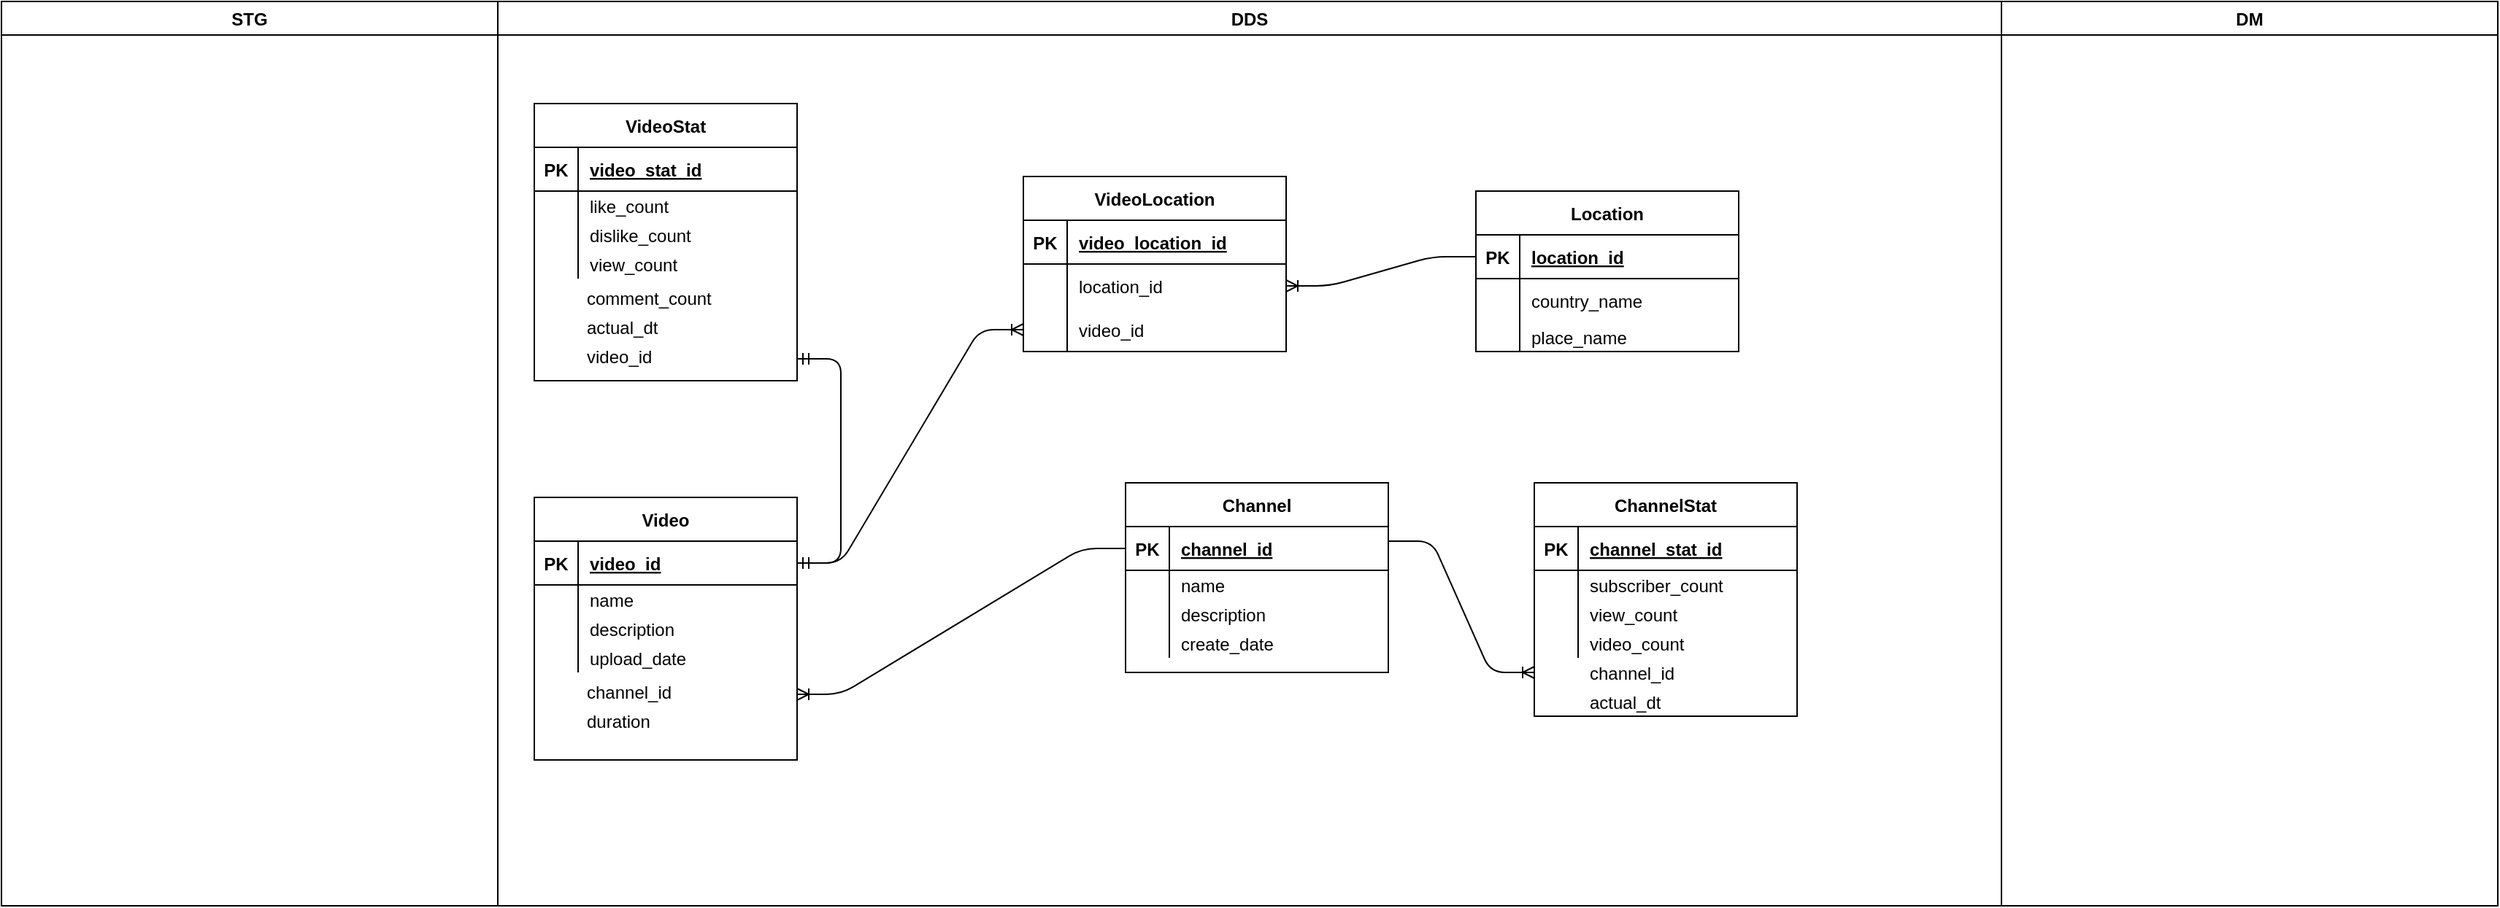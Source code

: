 <mxfile version="14.1.4" type="github">
  <diagram name="Page-1" id="a7904f86-f2b4-8e86-fa97-74104820619b">
    <mxGraphModel dx="2126" dy="467" grid="1" gridSize="10" guides="1" tooltips="1" connect="1" arrows="1" fold="1" page="1" pageScale="1" pageWidth="1100" pageHeight="850" background="#ffffff" math="0" shadow="0">
      <root>
        <mxCell id="0" />
        <mxCell id="1" parent="0" />
        <mxCell id="lgpfoyetEowDiIot1npX-79" value="Channel" style="shape=table;startSize=30;container=1;collapsible=1;childLayout=tableLayout;fixedRows=1;rowLines=0;fontStyle=1;align=center;resizeLast=1;" vertex="1" parent="1">
          <mxGeometry x="500" y="410" width="180" height="130" as="geometry" />
        </mxCell>
        <mxCell id="lgpfoyetEowDiIot1npX-80" value="" style="shape=partialRectangle;collapsible=0;dropTarget=0;pointerEvents=0;fillColor=none;top=0;left=0;bottom=1;right=0;points=[[0,0.5],[1,0.5]];portConstraint=eastwest;" vertex="1" parent="lgpfoyetEowDiIot1npX-79">
          <mxGeometry y="30" width="180" height="30" as="geometry" />
        </mxCell>
        <mxCell id="lgpfoyetEowDiIot1npX-81" value="PK" style="shape=partialRectangle;connectable=0;fillColor=none;top=0;left=0;bottom=0;right=0;fontStyle=1;overflow=hidden;" vertex="1" parent="lgpfoyetEowDiIot1npX-80">
          <mxGeometry width="30" height="30" as="geometry" />
        </mxCell>
        <mxCell id="lgpfoyetEowDiIot1npX-82" value="channel_id" style="shape=partialRectangle;connectable=0;fillColor=none;top=0;left=0;bottom=0;right=0;align=left;spacingLeft=6;fontStyle=5;overflow=hidden;" vertex="1" parent="lgpfoyetEowDiIot1npX-80">
          <mxGeometry x="30" width="150" height="30" as="geometry" />
        </mxCell>
        <mxCell id="lgpfoyetEowDiIot1npX-83" value="" style="shape=partialRectangle;collapsible=0;dropTarget=0;pointerEvents=0;fillColor=none;top=0;left=0;bottom=0;right=0;points=[[0,0.5],[1,0.5]];portConstraint=eastwest;" vertex="1" parent="lgpfoyetEowDiIot1npX-79">
          <mxGeometry y="60" width="180" height="20" as="geometry" />
        </mxCell>
        <mxCell id="lgpfoyetEowDiIot1npX-84" value="" style="shape=partialRectangle;connectable=0;fillColor=none;top=0;left=0;bottom=0;right=0;editable=1;overflow=hidden;" vertex="1" parent="lgpfoyetEowDiIot1npX-83">
          <mxGeometry width="30" height="20" as="geometry" />
        </mxCell>
        <mxCell id="lgpfoyetEowDiIot1npX-85" value="name" style="shape=partialRectangle;connectable=0;fillColor=none;top=0;left=0;bottom=0;right=0;align=left;spacingLeft=6;overflow=hidden;" vertex="1" parent="lgpfoyetEowDiIot1npX-83">
          <mxGeometry x="30" width="150" height="20" as="geometry" />
        </mxCell>
        <mxCell id="lgpfoyetEowDiIot1npX-86" value="" style="shape=partialRectangle;collapsible=0;dropTarget=0;pointerEvents=0;fillColor=none;top=0;left=0;bottom=0;right=0;points=[[0,0.5],[1,0.5]];portConstraint=eastwest;" vertex="1" parent="lgpfoyetEowDiIot1npX-79">
          <mxGeometry y="80" width="180" height="20" as="geometry" />
        </mxCell>
        <mxCell id="lgpfoyetEowDiIot1npX-87" value="" style="shape=partialRectangle;connectable=0;fillColor=none;top=0;left=0;bottom=0;right=0;editable=1;overflow=hidden;" vertex="1" parent="lgpfoyetEowDiIot1npX-86">
          <mxGeometry width="30" height="20" as="geometry" />
        </mxCell>
        <mxCell id="lgpfoyetEowDiIot1npX-88" value="description" style="shape=partialRectangle;connectable=0;fillColor=none;top=0;left=0;bottom=0;right=0;align=left;spacingLeft=6;overflow=hidden;" vertex="1" parent="lgpfoyetEowDiIot1npX-86">
          <mxGeometry x="30" width="150" height="20" as="geometry" />
        </mxCell>
        <mxCell id="lgpfoyetEowDiIot1npX-89" value="" style="shape=partialRectangle;collapsible=0;dropTarget=0;pointerEvents=0;fillColor=none;top=0;left=0;bottom=0;right=0;points=[[0,0.5],[1,0.5]];portConstraint=eastwest;" vertex="1" parent="lgpfoyetEowDiIot1npX-79">
          <mxGeometry y="100" width="180" height="20" as="geometry" />
        </mxCell>
        <mxCell id="lgpfoyetEowDiIot1npX-90" value="" style="shape=partialRectangle;connectable=0;fillColor=none;top=0;left=0;bottom=0;right=0;editable=1;overflow=hidden;" vertex="1" parent="lgpfoyetEowDiIot1npX-89">
          <mxGeometry width="30" height="20" as="geometry" />
        </mxCell>
        <mxCell id="lgpfoyetEowDiIot1npX-91" value="create_date" style="shape=partialRectangle;connectable=0;fillColor=none;top=0;left=0;bottom=0;right=0;align=left;spacingLeft=6;overflow=hidden;" vertex="1" parent="lgpfoyetEowDiIot1npX-89">
          <mxGeometry x="30" width="150" height="20" as="geometry" />
        </mxCell>
        <mxCell id="lgpfoyetEowDiIot1npX-92" value="ChannelStat" style="shape=table;startSize=30;container=1;collapsible=1;childLayout=tableLayout;fixedRows=1;rowLines=0;fontStyle=1;align=center;resizeLast=1;" vertex="1" parent="1">
          <mxGeometry x="780" y="410" width="180" height="160" as="geometry" />
        </mxCell>
        <mxCell id="lgpfoyetEowDiIot1npX-93" value="" style="shape=partialRectangle;collapsible=0;dropTarget=0;pointerEvents=0;fillColor=none;top=0;left=0;bottom=1;right=0;points=[[0,0.5],[1,0.5]];portConstraint=eastwest;" vertex="1" parent="lgpfoyetEowDiIot1npX-92">
          <mxGeometry y="30" width="180" height="30" as="geometry" />
        </mxCell>
        <mxCell id="lgpfoyetEowDiIot1npX-94" value="PK" style="shape=partialRectangle;connectable=0;fillColor=none;top=0;left=0;bottom=0;right=0;fontStyle=1;overflow=hidden;" vertex="1" parent="lgpfoyetEowDiIot1npX-93">
          <mxGeometry width="30" height="30" as="geometry" />
        </mxCell>
        <mxCell id="lgpfoyetEowDiIot1npX-95" value="channel_stat_id" style="shape=partialRectangle;connectable=0;fillColor=none;top=0;left=0;bottom=0;right=0;align=left;spacingLeft=6;fontStyle=5;overflow=hidden;" vertex="1" parent="lgpfoyetEowDiIot1npX-93">
          <mxGeometry x="30" width="150" height="30" as="geometry" />
        </mxCell>
        <mxCell id="lgpfoyetEowDiIot1npX-96" value="" style="shape=partialRectangle;collapsible=0;dropTarget=0;pointerEvents=0;fillColor=none;top=0;left=0;bottom=0;right=0;points=[[0,0.5],[1,0.5]];portConstraint=eastwest;" vertex="1" parent="lgpfoyetEowDiIot1npX-92">
          <mxGeometry y="60" width="180" height="20" as="geometry" />
        </mxCell>
        <mxCell id="lgpfoyetEowDiIot1npX-97" value="" style="shape=partialRectangle;connectable=0;fillColor=none;top=0;left=0;bottom=0;right=0;editable=1;overflow=hidden;" vertex="1" parent="lgpfoyetEowDiIot1npX-96">
          <mxGeometry width="30" height="20" as="geometry" />
        </mxCell>
        <mxCell id="lgpfoyetEowDiIot1npX-98" value="subscriber_count" style="shape=partialRectangle;connectable=0;fillColor=none;top=0;left=0;bottom=0;right=0;align=left;spacingLeft=6;overflow=hidden;" vertex="1" parent="lgpfoyetEowDiIot1npX-96">
          <mxGeometry x="30" width="150" height="20" as="geometry" />
        </mxCell>
        <mxCell id="lgpfoyetEowDiIot1npX-99" value="" style="shape=partialRectangle;collapsible=0;dropTarget=0;pointerEvents=0;fillColor=none;top=0;left=0;bottom=0;right=0;points=[[0,0.5],[1,0.5]];portConstraint=eastwest;" vertex="1" parent="lgpfoyetEowDiIot1npX-92">
          <mxGeometry y="80" width="180" height="20" as="geometry" />
        </mxCell>
        <mxCell id="lgpfoyetEowDiIot1npX-100" value="" style="shape=partialRectangle;connectable=0;fillColor=none;top=0;left=0;bottom=0;right=0;editable=1;overflow=hidden;" vertex="1" parent="lgpfoyetEowDiIot1npX-99">
          <mxGeometry width="30" height="20" as="geometry" />
        </mxCell>
        <mxCell id="lgpfoyetEowDiIot1npX-101" value="view_count" style="shape=partialRectangle;connectable=0;fillColor=none;top=0;left=0;bottom=0;right=0;align=left;spacingLeft=6;overflow=hidden;" vertex="1" parent="lgpfoyetEowDiIot1npX-99">
          <mxGeometry x="30" width="150" height="20" as="geometry" />
        </mxCell>
        <mxCell id="lgpfoyetEowDiIot1npX-102" value="" style="shape=partialRectangle;collapsible=0;dropTarget=0;pointerEvents=0;fillColor=none;top=0;left=0;bottom=0;right=0;points=[[0,0.5],[1,0.5]];portConstraint=eastwest;" vertex="1" parent="lgpfoyetEowDiIot1npX-92">
          <mxGeometry y="100" width="180" height="20" as="geometry" />
        </mxCell>
        <mxCell id="lgpfoyetEowDiIot1npX-103" value="" style="shape=partialRectangle;connectable=0;fillColor=none;top=0;left=0;bottom=0;right=0;editable=1;overflow=hidden;" vertex="1" parent="lgpfoyetEowDiIot1npX-102">
          <mxGeometry width="30" height="20" as="geometry" />
        </mxCell>
        <mxCell id="lgpfoyetEowDiIot1npX-104" value="video_count" style="shape=partialRectangle;connectable=0;fillColor=none;top=0;left=0;bottom=0;right=0;align=left;spacingLeft=6;overflow=hidden;" vertex="1" parent="lgpfoyetEowDiIot1npX-102">
          <mxGeometry x="30" width="150" height="20" as="geometry" />
        </mxCell>
        <mxCell id="lgpfoyetEowDiIot1npX-105" value="Location" style="shape=table;startSize=30;container=1;collapsible=1;childLayout=tableLayout;fixedRows=1;rowLines=0;fontStyle=1;align=center;resizeLast=1;" vertex="1" parent="1">
          <mxGeometry x="740" y="210" width="180" height="110" as="geometry" />
        </mxCell>
        <mxCell id="lgpfoyetEowDiIot1npX-106" value="" style="shape=partialRectangle;collapsible=0;dropTarget=0;pointerEvents=0;fillColor=none;top=0;left=0;bottom=1;right=0;points=[[0,0.5],[1,0.5]];portConstraint=eastwest;" vertex="1" parent="lgpfoyetEowDiIot1npX-105">
          <mxGeometry y="30" width="180" height="30" as="geometry" />
        </mxCell>
        <mxCell id="lgpfoyetEowDiIot1npX-107" value="PK" style="shape=partialRectangle;connectable=0;fillColor=none;top=0;left=0;bottom=0;right=0;fontStyle=1;overflow=hidden;" vertex="1" parent="lgpfoyetEowDiIot1npX-106">
          <mxGeometry width="30" height="30" as="geometry" />
        </mxCell>
        <mxCell id="lgpfoyetEowDiIot1npX-108" value="location_id" style="shape=partialRectangle;connectable=0;fillColor=none;top=0;left=0;bottom=0;right=0;align=left;spacingLeft=6;fontStyle=5;overflow=hidden;" vertex="1" parent="lgpfoyetEowDiIot1npX-106">
          <mxGeometry x="30" width="150" height="30" as="geometry" />
        </mxCell>
        <mxCell id="lgpfoyetEowDiIot1npX-109" value="" style="shape=partialRectangle;collapsible=0;dropTarget=0;pointerEvents=0;fillColor=none;top=0;left=0;bottom=0;right=0;points=[[0,0.5],[1,0.5]];portConstraint=eastwest;" vertex="1" parent="lgpfoyetEowDiIot1npX-105">
          <mxGeometry y="60" width="180" height="30" as="geometry" />
        </mxCell>
        <mxCell id="lgpfoyetEowDiIot1npX-110" value="" style="shape=partialRectangle;connectable=0;fillColor=none;top=0;left=0;bottom=0;right=0;editable=1;overflow=hidden;" vertex="1" parent="lgpfoyetEowDiIot1npX-109">
          <mxGeometry width="30" height="30" as="geometry" />
        </mxCell>
        <mxCell id="lgpfoyetEowDiIot1npX-111" value="country_name" style="shape=partialRectangle;connectable=0;fillColor=none;top=0;left=0;bottom=0;right=0;align=left;spacingLeft=6;overflow=hidden;" vertex="1" parent="lgpfoyetEowDiIot1npX-109">
          <mxGeometry x="30" width="150" height="30" as="geometry" />
        </mxCell>
        <mxCell id="lgpfoyetEowDiIot1npX-112" value="" style="shape=partialRectangle;collapsible=0;dropTarget=0;pointerEvents=0;fillColor=none;top=0;left=0;bottom=0;right=0;points=[[0,0.5],[1,0.5]];portConstraint=eastwest;" vertex="1" parent="lgpfoyetEowDiIot1npX-105">
          <mxGeometry y="90" width="180" height="20" as="geometry" />
        </mxCell>
        <mxCell id="lgpfoyetEowDiIot1npX-113" value="" style="shape=partialRectangle;connectable=0;fillColor=none;top=0;left=0;bottom=0;right=0;editable=1;overflow=hidden;" vertex="1" parent="lgpfoyetEowDiIot1npX-112">
          <mxGeometry width="30" height="20" as="geometry" />
        </mxCell>
        <mxCell id="lgpfoyetEowDiIot1npX-114" value="place_name" style="shape=partialRectangle;connectable=0;fillColor=none;top=0;left=0;bottom=0;right=0;align=left;spacingLeft=6;overflow=hidden;" vertex="1" parent="lgpfoyetEowDiIot1npX-112">
          <mxGeometry x="30" width="150" height="20" as="geometry" />
        </mxCell>
        <mxCell id="lgpfoyetEowDiIot1npX-116" value="" style="edgeStyle=entityRelationEdgeStyle;fontSize=12;html=1;endArrow=ERoneToMany;" edge="1" parent="1">
          <mxGeometry width="100" height="100" relative="1" as="geometry">
            <mxPoint x="680" y="450" as="sourcePoint" />
            <mxPoint x="780" y="540" as="targetPoint" />
          </mxGeometry>
        </mxCell>
        <mxCell id="lgpfoyetEowDiIot1npX-117" value="channel_id" style="shape=partialRectangle;connectable=0;fillColor=none;top=0;left=0;bottom=0;right=0;align=left;spacingLeft=6;overflow=hidden;" vertex="1" parent="1">
          <mxGeometry x="810" y="530" width="150" height="20" as="geometry" />
        </mxCell>
        <mxCell id="lgpfoyetEowDiIot1npX-118" value="" style="edgeStyle=entityRelationEdgeStyle;fontSize=12;html=1;endArrow=ERoneToMany;exitX=0;exitY=0.5;exitDx=0;exitDy=0;entryX=1;entryY=0.5;entryDx=0;entryDy=0;" edge="1" parent="1" source="lgpfoyetEowDiIot1npX-80" target="lgpfoyetEowDiIot1npX-115">
          <mxGeometry width="100" height="100" relative="1" as="geometry">
            <mxPoint x="410" y="500" as="sourcePoint" />
            <mxPoint x="510" y="590" as="targetPoint" />
          </mxGeometry>
        </mxCell>
        <mxCell id="lgpfoyetEowDiIot1npX-119" value="VideoLocation" style="shape=table;startSize=30;container=1;collapsible=1;childLayout=tableLayout;fixedRows=1;rowLines=0;fontStyle=1;align=center;resizeLast=1;" vertex="1" parent="1">
          <mxGeometry x="430" y="200" width="180" height="120" as="geometry" />
        </mxCell>
        <mxCell id="lgpfoyetEowDiIot1npX-120" value="" style="shape=partialRectangle;collapsible=0;dropTarget=0;pointerEvents=0;fillColor=none;top=0;left=0;bottom=1;right=0;points=[[0,0.5],[1,0.5]];portConstraint=eastwest;" vertex="1" parent="lgpfoyetEowDiIot1npX-119">
          <mxGeometry y="30" width="180" height="30" as="geometry" />
        </mxCell>
        <mxCell id="lgpfoyetEowDiIot1npX-121" value="PK" style="shape=partialRectangle;connectable=0;fillColor=none;top=0;left=0;bottom=0;right=0;fontStyle=1;overflow=hidden;" vertex="1" parent="lgpfoyetEowDiIot1npX-120">
          <mxGeometry width="30" height="30" as="geometry" />
        </mxCell>
        <mxCell id="lgpfoyetEowDiIot1npX-122" value="video_location_id" style="shape=partialRectangle;connectable=0;fillColor=none;top=0;left=0;bottom=0;right=0;align=left;spacingLeft=6;fontStyle=5;overflow=hidden;" vertex="1" parent="lgpfoyetEowDiIot1npX-120">
          <mxGeometry x="30" width="150" height="30" as="geometry" />
        </mxCell>
        <mxCell id="lgpfoyetEowDiIot1npX-123" value="" style="shape=partialRectangle;collapsible=0;dropTarget=0;pointerEvents=0;fillColor=none;top=0;left=0;bottom=0;right=0;points=[[0,0.5],[1,0.5]];portConstraint=eastwest;" vertex="1" parent="lgpfoyetEowDiIot1npX-119">
          <mxGeometry y="60" width="180" height="30" as="geometry" />
        </mxCell>
        <mxCell id="lgpfoyetEowDiIot1npX-124" value="" style="shape=partialRectangle;connectable=0;fillColor=none;top=0;left=0;bottom=0;right=0;editable=1;overflow=hidden;" vertex="1" parent="lgpfoyetEowDiIot1npX-123">
          <mxGeometry width="30" height="30" as="geometry" />
        </mxCell>
        <mxCell id="lgpfoyetEowDiIot1npX-125" value="location_id" style="shape=partialRectangle;connectable=0;fillColor=none;top=0;left=0;bottom=0;right=0;align=left;spacingLeft=6;overflow=hidden;" vertex="1" parent="lgpfoyetEowDiIot1npX-123">
          <mxGeometry x="30" width="150" height="30" as="geometry" />
        </mxCell>
        <mxCell id="lgpfoyetEowDiIot1npX-126" value="" style="shape=partialRectangle;collapsible=0;dropTarget=0;pointerEvents=0;fillColor=none;top=0;left=0;bottom=0;right=0;points=[[0,0.5],[1,0.5]];portConstraint=eastwest;" vertex="1" parent="lgpfoyetEowDiIot1npX-119">
          <mxGeometry y="90" width="180" height="30" as="geometry" />
        </mxCell>
        <mxCell id="lgpfoyetEowDiIot1npX-127" value="" style="shape=partialRectangle;connectable=0;fillColor=none;top=0;left=0;bottom=0;right=0;editable=1;overflow=hidden;" vertex="1" parent="lgpfoyetEowDiIot1npX-126">
          <mxGeometry width="30" height="30" as="geometry" />
        </mxCell>
        <mxCell id="lgpfoyetEowDiIot1npX-128" value="video_id" style="shape=partialRectangle;connectable=0;fillColor=none;top=0;left=0;bottom=0;right=0;align=left;spacingLeft=6;overflow=hidden;" vertex="1" parent="lgpfoyetEowDiIot1npX-126">
          <mxGeometry x="30" width="150" height="30" as="geometry" />
        </mxCell>
        <mxCell id="lgpfoyetEowDiIot1npX-129" value="" style="edgeStyle=entityRelationEdgeStyle;fontSize=12;html=1;endArrow=ERoneToMany;exitX=0;exitY=0.5;exitDx=0;exitDy=0;entryX=1;entryY=0.5;entryDx=0;entryDy=0;" edge="1" parent="1" source="lgpfoyetEowDiIot1npX-106" target="lgpfoyetEowDiIot1npX-123">
          <mxGeometry width="100" height="100" relative="1" as="geometry">
            <mxPoint x="520" y="-5" as="sourcePoint" />
            <mxPoint x="370" y="85" as="targetPoint" />
          </mxGeometry>
        </mxCell>
        <mxCell id="lgpfoyetEowDiIot1npX-130" value="" style="edgeStyle=entityRelationEdgeStyle;fontSize=12;html=1;endArrow=ERoneToMany;exitX=1;exitY=0.5;exitDx=0;exitDy=0;entryX=0;entryY=0.5;entryDx=0;entryDy=0;" edge="1" parent="1" source="lgpfoyetEowDiIot1npX-67" target="lgpfoyetEowDiIot1npX-126">
          <mxGeometry width="100" height="100" relative="1" as="geometry">
            <mxPoint x="510" y="465" as="sourcePoint" />
            <mxPoint x="360" y="555" as="targetPoint" />
          </mxGeometry>
        </mxCell>
        <mxCell id="lgpfoyetEowDiIot1npX-131" value="DDS" style="swimlane;" vertex="1" parent="1">
          <mxGeometry x="70" y="80" width="1030" height="620" as="geometry" />
        </mxCell>
        <mxCell id="lgpfoyetEowDiIot1npX-134" value="VideoStat" style="shape=table;startSize=30;container=1;collapsible=1;childLayout=tableLayout;fixedRows=1;rowLines=0;fontStyle=1;align=center;resizeLast=1;" vertex="1" parent="lgpfoyetEowDiIot1npX-131">
          <mxGeometry x="25" y="70" width="180" height="190" as="geometry" />
        </mxCell>
        <mxCell id="lgpfoyetEowDiIot1npX-135" value="" style="shape=partialRectangle;collapsible=0;dropTarget=0;pointerEvents=0;fillColor=none;top=0;left=0;bottom=1;right=0;points=[[0,0.5],[1,0.5]];portConstraint=eastwest;" vertex="1" parent="lgpfoyetEowDiIot1npX-134">
          <mxGeometry y="30" width="180" height="30" as="geometry" />
        </mxCell>
        <mxCell id="lgpfoyetEowDiIot1npX-136" value="PK" style="shape=partialRectangle;connectable=0;fillColor=none;top=0;left=0;bottom=0;right=0;fontStyle=1;overflow=hidden;" vertex="1" parent="lgpfoyetEowDiIot1npX-135">
          <mxGeometry width="30" height="30" as="geometry" />
        </mxCell>
        <mxCell id="lgpfoyetEowDiIot1npX-137" value="video_stat_id" style="shape=partialRectangle;connectable=0;fillColor=none;top=0;left=0;bottom=0;right=0;align=left;spacingLeft=6;fontStyle=5;overflow=hidden;" vertex="1" parent="lgpfoyetEowDiIot1npX-135">
          <mxGeometry x="30" width="150" height="30" as="geometry" />
        </mxCell>
        <mxCell id="lgpfoyetEowDiIot1npX-138" value="" style="shape=partialRectangle;collapsible=0;dropTarget=0;pointerEvents=0;fillColor=none;top=0;left=0;bottom=0;right=0;points=[[0,0.5],[1,0.5]];portConstraint=eastwest;" vertex="1" parent="lgpfoyetEowDiIot1npX-134">
          <mxGeometry y="60" width="180" height="20" as="geometry" />
        </mxCell>
        <mxCell id="lgpfoyetEowDiIot1npX-139" value="" style="shape=partialRectangle;connectable=0;fillColor=none;top=0;left=0;bottom=0;right=0;editable=1;overflow=hidden;" vertex="1" parent="lgpfoyetEowDiIot1npX-138">
          <mxGeometry width="30" height="20" as="geometry" />
        </mxCell>
        <mxCell id="lgpfoyetEowDiIot1npX-140" value="like_count" style="shape=partialRectangle;connectable=0;fillColor=none;top=0;left=0;bottom=0;right=0;align=left;spacingLeft=6;overflow=hidden;" vertex="1" parent="lgpfoyetEowDiIot1npX-138">
          <mxGeometry x="30" width="150" height="20" as="geometry" />
        </mxCell>
        <mxCell id="lgpfoyetEowDiIot1npX-144" value="" style="shape=partialRectangle;collapsible=0;dropTarget=0;pointerEvents=0;fillColor=none;top=0;left=0;bottom=0;right=0;points=[[0,0.5],[1,0.5]];portConstraint=eastwest;" vertex="1" parent="lgpfoyetEowDiIot1npX-134">
          <mxGeometry y="80" width="180" height="20" as="geometry" />
        </mxCell>
        <mxCell id="lgpfoyetEowDiIot1npX-145" value="" style="shape=partialRectangle;connectable=0;fillColor=none;top=0;left=0;bottom=0;right=0;editable=1;overflow=hidden;" vertex="1" parent="lgpfoyetEowDiIot1npX-144">
          <mxGeometry width="30" height="20" as="geometry" />
        </mxCell>
        <mxCell id="lgpfoyetEowDiIot1npX-146" value="dislike_count" style="shape=partialRectangle;connectable=0;fillColor=none;top=0;left=0;bottom=0;right=0;align=left;spacingLeft=6;overflow=hidden;" vertex="1" parent="lgpfoyetEowDiIot1npX-144">
          <mxGeometry x="30" width="150" height="20" as="geometry" />
        </mxCell>
        <mxCell id="lgpfoyetEowDiIot1npX-141" value="" style="shape=partialRectangle;collapsible=0;dropTarget=0;pointerEvents=0;fillColor=none;top=0;left=0;bottom=0;right=0;points=[[0,0.5],[1,0.5]];portConstraint=eastwest;" vertex="1" parent="lgpfoyetEowDiIot1npX-134">
          <mxGeometry y="100" width="180" height="20" as="geometry" />
        </mxCell>
        <mxCell id="lgpfoyetEowDiIot1npX-142" value="" style="shape=partialRectangle;connectable=0;fillColor=none;top=0;left=0;bottom=0;right=0;editable=1;overflow=hidden;" vertex="1" parent="lgpfoyetEowDiIot1npX-141">
          <mxGeometry width="30" height="20" as="geometry" />
        </mxCell>
        <mxCell id="lgpfoyetEowDiIot1npX-143" value="view_count" style="shape=partialRectangle;connectable=0;fillColor=none;top=0;left=0;bottom=0;right=0;align=left;spacingLeft=6;overflow=hidden;" vertex="1" parent="lgpfoyetEowDiIot1npX-141">
          <mxGeometry x="30" width="150" height="20" as="geometry" />
        </mxCell>
        <mxCell id="lgpfoyetEowDiIot1npX-159" value="comment_count" style="text;strokeColor=none;fillColor=none;spacingLeft=4;spacingRight=4;overflow=hidden;rotatable=0;points=[[0,0.5],[1,0.5]];portConstraint=eastwest;fontSize=12;" vertex="1" parent="lgpfoyetEowDiIot1npX-131">
          <mxGeometry x="55" y="190" width="150" height="20" as="geometry" />
        </mxCell>
        <mxCell id="lgpfoyetEowDiIot1npX-160" value="actual_dt" style="text;strokeColor=none;fillColor=none;spacingLeft=4;spacingRight=4;overflow=hidden;rotatable=0;points=[[0,0.5],[1,0.5]];portConstraint=eastwest;fontSize=12;" vertex="1" parent="lgpfoyetEowDiIot1npX-131">
          <mxGeometry x="55" y="210" width="150" height="25" as="geometry" />
        </mxCell>
        <mxCell id="lgpfoyetEowDiIot1npX-161" value="video_id" style="text;strokeColor=none;fillColor=none;spacingLeft=4;spacingRight=4;overflow=hidden;rotatable=0;points=[[0,0.5],[1,0.5]];portConstraint=eastwest;fontSize=12;" vertex="1" parent="lgpfoyetEowDiIot1npX-131">
          <mxGeometry x="55" y="230" width="150" height="30" as="geometry" />
        </mxCell>
        <object label="Video" kijo="" id="lgpfoyetEowDiIot1npX-66">
          <mxCell style="shape=table;startSize=30;container=1;collapsible=1;childLayout=tableLayout;fixedRows=1;rowLines=0;fontStyle=1;align=center;resizeLast=1;" vertex="1" parent="lgpfoyetEowDiIot1npX-131">
            <mxGeometry x="25" y="340" width="180" height="180" as="geometry">
              <mxRectangle x="100" y="160" width="60" height="30" as="alternateBounds" />
            </mxGeometry>
          </mxCell>
        </object>
        <mxCell id="lgpfoyetEowDiIot1npX-67" value="" style="shape=partialRectangle;collapsible=0;dropTarget=0;pointerEvents=0;fillColor=none;top=0;left=0;bottom=1;right=0;points=[[0,0.5],[1,0.5]];portConstraint=eastwest;" vertex="1" parent="lgpfoyetEowDiIot1npX-66">
          <mxGeometry y="30" width="180" height="30" as="geometry" />
        </mxCell>
        <mxCell id="lgpfoyetEowDiIot1npX-68" value="PK" style="shape=partialRectangle;connectable=0;fillColor=none;top=0;left=0;bottom=0;right=0;fontStyle=1;overflow=hidden;" vertex="1" parent="lgpfoyetEowDiIot1npX-67">
          <mxGeometry width="30" height="30" as="geometry" />
        </mxCell>
        <mxCell id="lgpfoyetEowDiIot1npX-69" value="video_id" style="shape=partialRectangle;connectable=0;fillColor=none;top=0;left=0;bottom=0;right=0;align=left;spacingLeft=6;fontStyle=5;overflow=hidden;" vertex="1" parent="lgpfoyetEowDiIot1npX-67">
          <mxGeometry x="30" width="150" height="30" as="geometry" />
        </mxCell>
        <mxCell id="lgpfoyetEowDiIot1npX-70" value="" style="shape=partialRectangle;collapsible=0;dropTarget=0;pointerEvents=0;fillColor=none;top=0;left=0;bottom=0;right=0;points=[[0,0.5],[1,0.5]];portConstraint=eastwest;" vertex="1" parent="lgpfoyetEowDiIot1npX-66">
          <mxGeometry y="60" width="180" height="20" as="geometry" />
        </mxCell>
        <mxCell id="lgpfoyetEowDiIot1npX-71" value="" style="shape=partialRectangle;connectable=0;fillColor=none;top=0;left=0;bottom=0;right=0;editable=1;overflow=hidden;" vertex="1" parent="lgpfoyetEowDiIot1npX-70">
          <mxGeometry width="30" height="20" as="geometry" />
        </mxCell>
        <mxCell id="lgpfoyetEowDiIot1npX-72" value="name" style="shape=partialRectangle;connectable=0;fillColor=none;top=0;left=0;bottom=0;right=0;align=left;spacingLeft=6;overflow=hidden;" vertex="1" parent="lgpfoyetEowDiIot1npX-70">
          <mxGeometry x="30" width="150" height="20" as="geometry" />
        </mxCell>
        <mxCell id="lgpfoyetEowDiIot1npX-73" value="" style="shape=partialRectangle;collapsible=0;dropTarget=0;pointerEvents=0;fillColor=none;top=0;left=0;bottom=0;right=0;points=[[0,0.5],[1,0.5]];portConstraint=eastwest;" vertex="1" parent="lgpfoyetEowDiIot1npX-66">
          <mxGeometry y="80" width="180" height="20" as="geometry" />
        </mxCell>
        <mxCell id="lgpfoyetEowDiIot1npX-74" value="" style="shape=partialRectangle;connectable=0;fillColor=none;top=0;left=0;bottom=0;right=0;editable=1;overflow=hidden;" vertex="1" parent="lgpfoyetEowDiIot1npX-73">
          <mxGeometry width="30" height="20" as="geometry" />
        </mxCell>
        <mxCell id="lgpfoyetEowDiIot1npX-75" value="description" style="shape=partialRectangle;connectable=0;fillColor=none;top=0;left=0;bottom=0;right=0;align=left;spacingLeft=6;overflow=hidden;" vertex="1" parent="lgpfoyetEowDiIot1npX-73">
          <mxGeometry x="30" width="150" height="20" as="geometry" />
        </mxCell>
        <mxCell id="lgpfoyetEowDiIot1npX-76" value="" style="shape=partialRectangle;collapsible=0;dropTarget=0;pointerEvents=0;fillColor=none;top=0;left=0;bottom=0;right=0;points=[[0,0.5],[1,0.5]];portConstraint=eastwest;" vertex="1" parent="lgpfoyetEowDiIot1npX-66">
          <mxGeometry y="100" width="180" height="20" as="geometry" />
        </mxCell>
        <mxCell id="lgpfoyetEowDiIot1npX-77" value="" style="shape=partialRectangle;connectable=0;fillColor=none;top=0;left=0;bottom=0;right=0;editable=1;overflow=hidden;" vertex="1" parent="lgpfoyetEowDiIot1npX-76">
          <mxGeometry width="30" height="20" as="geometry" />
        </mxCell>
        <mxCell id="lgpfoyetEowDiIot1npX-78" value="upload_date" style="shape=partialRectangle;connectable=0;fillColor=none;top=0;left=0;bottom=0;right=0;align=left;spacingLeft=6;overflow=hidden;" vertex="1" parent="lgpfoyetEowDiIot1npX-76">
          <mxGeometry x="30" width="150" height="20" as="geometry" />
        </mxCell>
        <mxCell id="lgpfoyetEowDiIot1npX-162" value="" style="edgeStyle=entityRelationEdgeStyle;fontSize=12;html=1;endArrow=ERmandOne;startArrow=ERmandOne;entryX=1;entryY=0.5;entryDx=0;entryDy=0;exitX=1;exitY=0.5;exitDx=0;exitDy=0;" edge="1" parent="lgpfoyetEowDiIot1npX-131" source="lgpfoyetEowDiIot1npX-67" target="lgpfoyetEowDiIot1npX-161">
          <mxGeometry width="100" height="100" relative="1" as="geometry">
            <mxPoint x="140" y="310" as="sourcePoint" />
            <mxPoint x="240" y="210" as="targetPoint" />
          </mxGeometry>
        </mxCell>
        <mxCell id="lgpfoyetEowDiIot1npX-115" value="channel_id" style="text;strokeColor=none;fillColor=none;spacingLeft=4;spacingRight=4;overflow=hidden;rotatable=0;points=[[0,0.5],[1,0.5]];portConstraint=eastwest;fontSize=12;" vertex="1" parent="lgpfoyetEowDiIot1npX-131">
          <mxGeometry x="55" y="460" width="150" height="30" as="geometry" />
        </mxCell>
        <mxCell id="lgpfoyetEowDiIot1npX-164" value="duration" style="text;strokeColor=none;fillColor=none;spacingLeft=4;spacingRight=4;overflow=hidden;rotatable=0;points=[[0,0.5],[1,0.5]];portConstraint=eastwest;fontSize=12;" vertex="1" parent="lgpfoyetEowDiIot1npX-131">
          <mxGeometry x="55" y="480" width="145" height="30" as="geometry" />
        </mxCell>
        <mxCell id="lgpfoyetEowDiIot1npX-132" value="DM" style="swimlane;" vertex="1" parent="1">
          <mxGeometry x="1100" y="80" width="340" height="620" as="geometry" />
        </mxCell>
        <mxCell id="lgpfoyetEowDiIot1npX-133" value="STG" style="swimlane;" vertex="1" parent="1">
          <mxGeometry x="-270" y="80" width="340" height="620" as="geometry" />
        </mxCell>
        <mxCell id="lgpfoyetEowDiIot1npX-151" value="" style="shape=partialRectangle;connectable=0;fillColor=none;top=0;left=0;bottom=0;right=0;editable=1;overflow=hidden;" vertex="1" parent="1">
          <mxGeometry x="780" y="550" width="30" height="20" as="geometry" />
        </mxCell>
        <mxCell id="lgpfoyetEowDiIot1npX-152" value="actual_dt" style="shape=partialRectangle;connectable=0;fillColor=none;top=0;left=0;bottom=0;right=0;align=left;spacingLeft=6;overflow=hidden;" vertex="1" parent="1">
          <mxGeometry x="810" y="550" width="150" height="20" as="geometry" />
        </mxCell>
      </root>
    </mxGraphModel>
  </diagram>
</mxfile>
